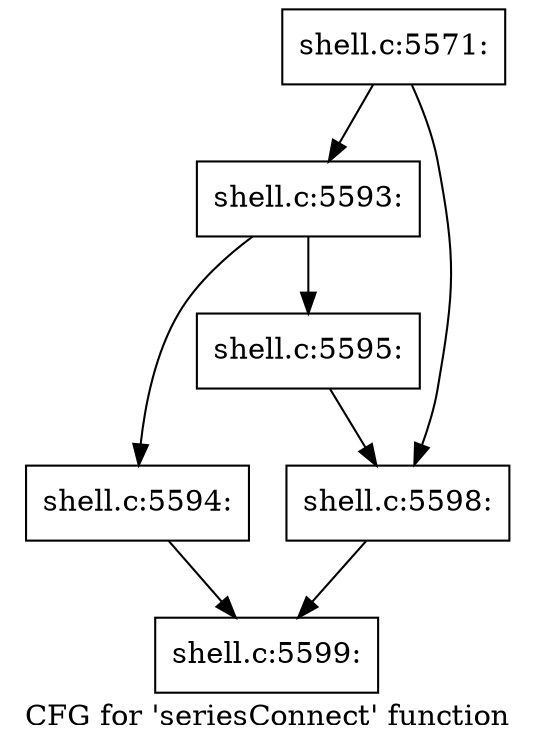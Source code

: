 digraph "CFG for 'seriesConnect' function" {
	label="CFG for 'seriesConnect' function";

	Node0x56027633b110 [shape=record,label="{shell.c:5571:}"];
	Node0x56027633b110 -> Node0x560276838c10;
	Node0x56027633b110 -> Node0x560276838c60;
	Node0x560276838c10 [shape=record,label="{shell.c:5593:}"];
	Node0x560276838c10 -> Node0x5602769c1780;
	Node0x560276838c10 -> Node0x5602769c17d0;
	Node0x5602769c1780 [shape=record,label="{shell.c:5594:}"];
	Node0x5602769c1780 -> Node0x56027633b580;
	Node0x5602769c17d0 [shape=record,label="{shell.c:5595:}"];
	Node0x5602769c17d0 -> Node0x560276838c60;
	Node0x560276838c60 [shape=record,label="{shell.c:5598:}"];
	Node0x560276838c60 -> Node0x56027633b580;
	Node0x56027633b580 [shape=record,label="{shell.c:5599:}"];
}
